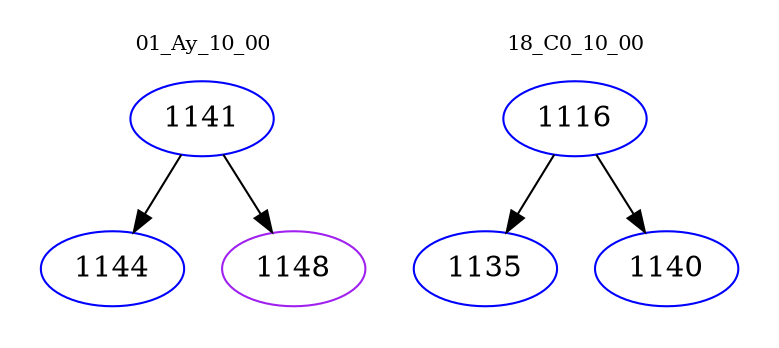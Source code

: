 digraph{
subgraph cluster_0 {
color = white
label = "01_Ay_10_00";
fontsize=10;
T0_1141 [label="1141", color="blue"]
T0_1141 -> T0_1144 [color="black"]
T0_1144 [label="1144", color="blue"]
T0_1141 -> T0_1148 [color="black"]
T0_1148 [label="1148", color="purple"]
}
subgraph cluster_1 {
color = white
label = "18_C0_10_00";
fontsize=10;
T1_1116 [label="1116", color="blue"]
T1_1116 -> T1_1135 [color="black"]
T1_1135 [label="1135", color="blue"]
T1_1116 -> T1_1140 [color="black"]
T1_1140 [label="1140", color="blue"]
}
}
